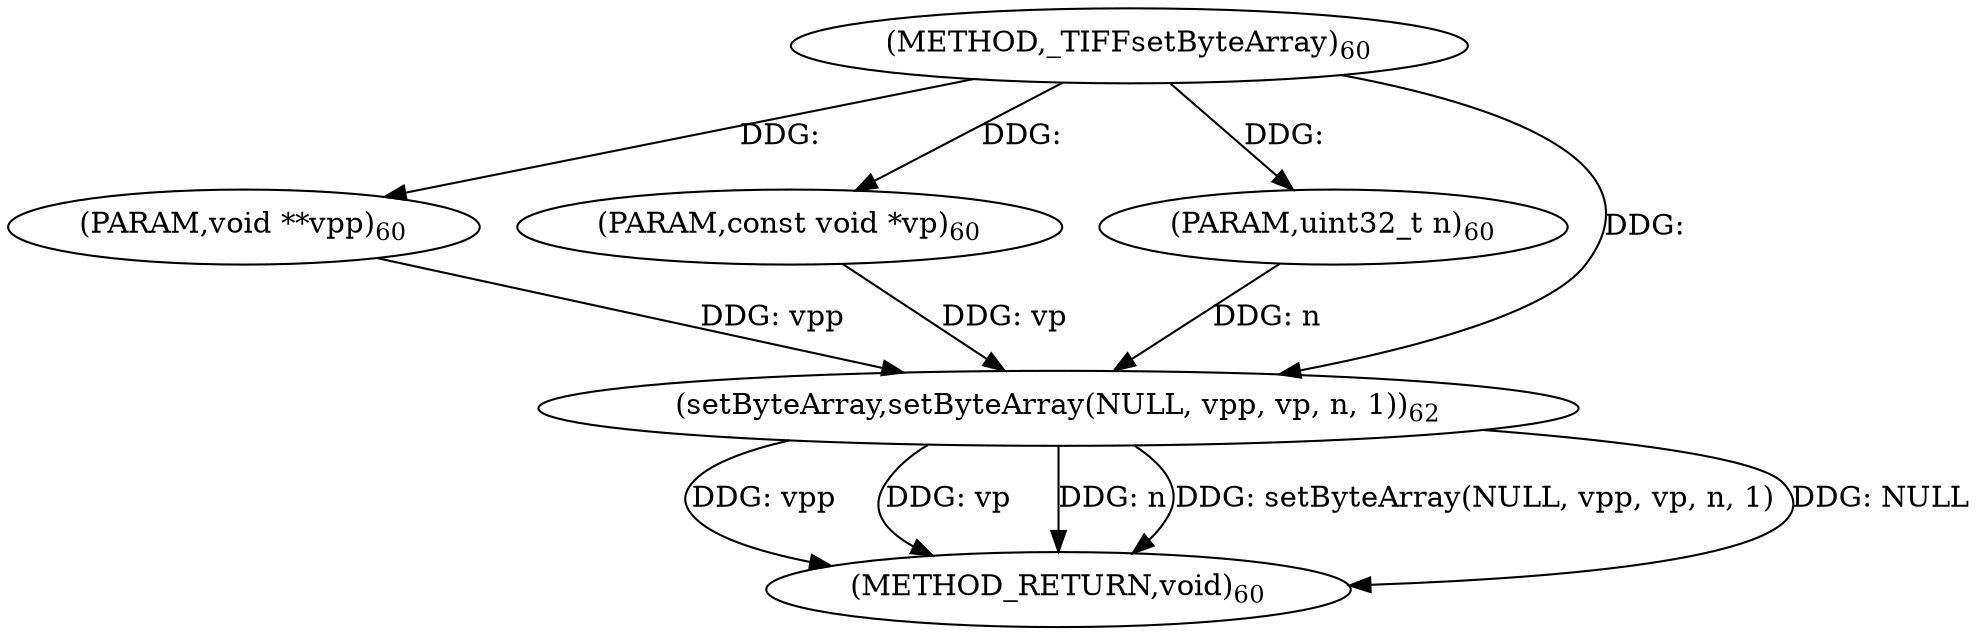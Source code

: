 digraph "_TIFFsetByteArray" {  
"39704" [label = <(METHOD,_TIFFsetByteArray)<SUB>60</SUB>> ]
"39715" [label = <(METHOD_RETURN,void)<SUB>60</SUB>> ]
"39705" [label = <(PARAM,void **vpp)<SUB>60</SUB>> ]
"39706" [label = <(PARAM,const void *vp)<SUB>60</SUB>> ]
"39707" [label = <(PARAM,uint32_t n)<SUB>60</SUB>> ]
"39709" [label = <(setByteArray,setByteArray(NULL, vpp, vp, n, 1))<SUB>62</SUB>> ]
  "39709" -> "39715"  [ label = "DDG: vpp"] 
  "39709" -> "39715"  [ label = "DDG: vp"] 
  "39709" -> "39715"  [ label = "DDG: n"] 
  "39709" -> "39715"  [ label = "DDG: setByteArray(NULL, vpp, vp, n, 1)"] 
  "39709" -> "39715"  [ label = "DDG: NULL"] 
  "39704" -> "39705"  [ label = "DDG: "] 
  "39704" -> "39706"  [ label = "DDG: "] 
  "39704" -> "39707"  [ label = "DDG: "] 
  "39704" -> "39709"  [ label = "DDG: "] 
  "39705" -> "39709"  [ label = "DDG: vpp"] 
  "39706" -> "39709"  [ label = "DDG: vp"] 
  "39707" -> "39709"  [ label = "DDG: n"] 
}
